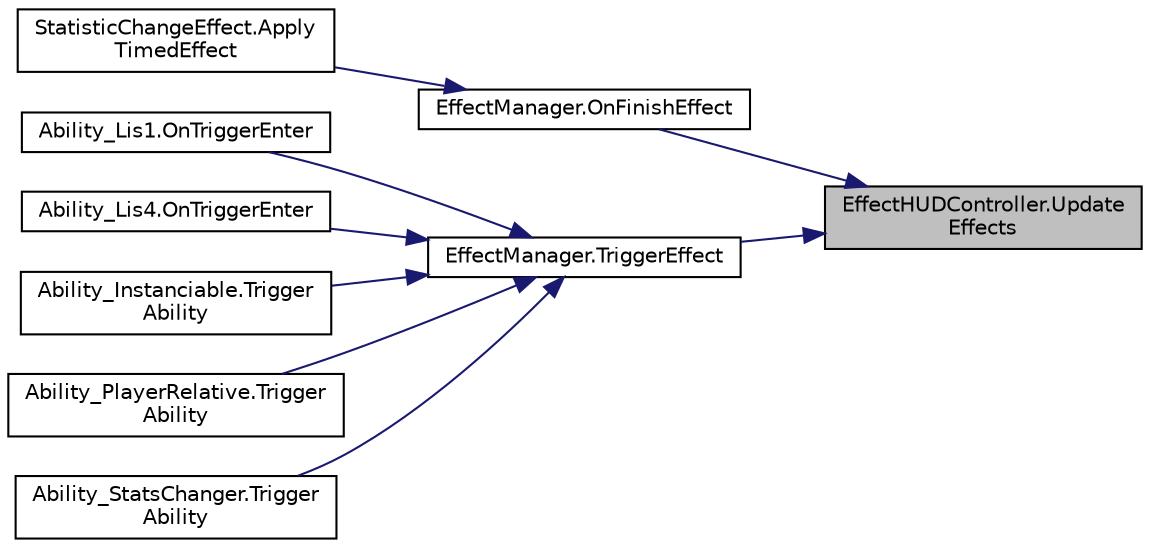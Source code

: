 digraph "EffectHUDController.UpdateEffects"
{
 // INTERACTIVE_SVG=YES
 // LATEX_PDF_SIZE
  bgcolor="transparent";
  edge [fontname="Helvetica",fontsize="10",labelfontname="Helvetica",labelfontsize="10"];
  node [fontname="Helvetica",fontsize="10",shape=record];
  rankdir="RL";
  Node1 [label="EffectHUDController.Update\lEffects",height=0.2,width=0.4,color="black", fillcolor="grey75", style="filled", fontcolor="black",tooltip=" "];
  Node1 -> Node2 [dir="back",color="midnightblue",fontsize="10",style="solid",fontname="Helvetica"];
  Node2 [label="EffectManager.OnFinishEffect",height=0.2,width=0.4,color="black",URL="$class_effect_manager.html#aabe536a972389473af36e685412eecd1",tooltip="This function needs to be called whenever a TimedEffect finishes"];
  Node2 -> Node3 [dir="back",color="midnightblue",fontsize="10",style="solid",fontname="Helvetica"];
  Node3 [label="StatisticChangeEffect.Apply\lTimedEffect",height=0.2,width=0.4,color="black",URL="$class_statistic_change_effect.html#a18670b90afa4c33f7b5ec466af94c38d",tooltip=" "];
  Node1 -> Node4 [dir="back",color="midnightblue",fontsize="10",style="solid",fontname="Helvetica"];
  Node4 [label="EffectManager.TriggerEffect",height=0.2,width=0.4,color="black",URL="$class_effect_manager.html#a921aed9a2553637cdd387d3075150709",tooltip="Starts an Effect to the entity who has this EffectManager."];
  Node4 -> Node5 [dir="back",color="midnightblue",fontsize="10",style="solid",fontname="Helvetica"];
  Node5 [label="Ability_Lis1.OnTriggerEnter",height=0.2,width=0.4,color="black",URL="$class_ability___lis1.html#afd1d7924ca79144a0e19a84705b7590e",tooltip=" "];
  Node4 -> Node6 [dir="back",color="midnightblue",fontsize="10",style="solid",fontname="Helvetica"];
  Node6 [label="Ability_Lis4.OnTriggerEnter",height=0.2,width=0.4,color="black",URL="$class_ability___lis4.html#a4497c50ddbd3f508448a76a1eafdd203",tooltip=" "];
  Node4 -> Node7 [dir="back",color="midnightblue",fontsize="10",style="solid",fontname="Helvetica"];
  Node7 [label="Ability_Instanciable.Trigger\lAbility",height=0.2,width=0.4,color="black",URL="$class_ability___instanciable.html#a2874cb997047ff431148d036aa06e163",tooltip=" "];
  Node4 -> Node8 [dir="back",color="midnightblue",fontsize="10",style="solid",fontname="Helvetica"];
  Node8 [label="Ability_PlayerRelative.Trigger\lAbility",height=0.2,width=0.4,color="black",URL="$class_ability___player_relative.html#a147af83cdc2b932f749d96e9974260fa",tooltip=" "];
  Node4 -> Node9 [dir="back",color="midnightblue",fontsize="10",style="solid",fontname="Helvetica"];
  Node9 [label="Ability_StatsChanger.Trigger\lAbility",height=0.2,width=0.4,color="black",URL="$class_ability___stats_changer.html#a9b5d2b57c9e1369ec89ff50b9818d1b6",tooltip=" "];
}
